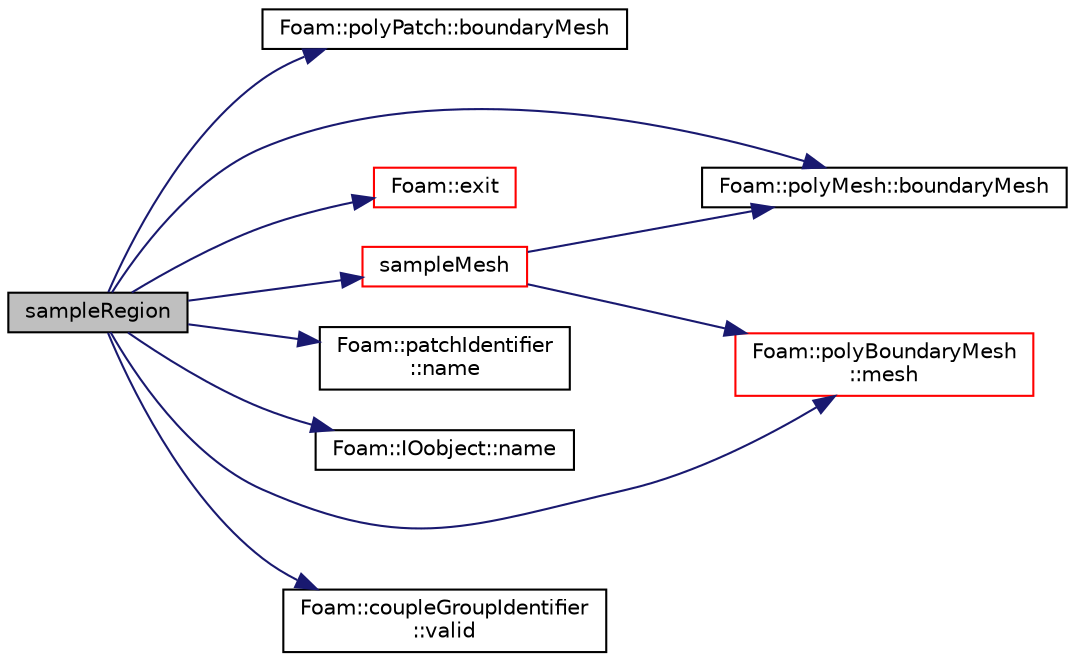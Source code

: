 digraph "sampleRegion"
{
  bgcolor="transparent";
  edge [fontname="Helvetica",fontsize="10",labelfontname="Helvetica",labelfontsize="10"];
  node [fontname="Helvetica",fontsize="10",shape=record];
  rankdir="LR";
  Node1906 [label="sampleRegion",height=0.2,width=0.4,color="black", fillcolor="grey75", style="filled", fontcolor="black"];
  Node1906 -> Node1907 [color="midnightblue",fontsize="10",style="solid",fontname="Helvetica"];
  Node1907 [label="Foam::polyPatch::boundaryMesh",height=0.2,width=0.4,color="black",URL="$a28633.html#a729e6b97bfa357ec46f60ff7f2e7779a",tooltip="Return boundaryMesh reference. "];
  Node1906 -> Node1908 [color="midnightblue",fontsize="10",style="solid",fontname="Helvetica"];
  Node1908 [label="Foam::polyMesh::boundaryMesh",height=0.2,width=0.4,color="black",URL="$a28565.html#a9f2b68c134340291eda6197f47f25484",tooltip="Return boundary mesh. "];
  Node1906 -> Node1909 [color="midnightblue",fontsize="10",style="solid",fontname="Helvetica"];
  Node1909 [label="Foam::exit",height=0.2,width=0.4,color="red",URL="$a21851.html#a06ca7250d8e89caf05243ec094843642"];
  Node1906 -> Node1958 [color="midnightblue",fontsize="10",style="solid",fontname="Helvetica"];
  Node1958 [label="Foam::polyBoundaryMesh\l::mesh",height=0.2,width=0.4,color="red",URL="$a28557.html#ae78c91f8ff731c07ccc4351d9fe861ba",tooltip="Return the mesh reference. "];
  Node1906 -> Node1973 [color="midnightblue",fontsize="10",style="solid",fontname="Helvetica"];
  Node1973 [label="Foam::patchIdentifier\l::name",height=0.2,width=0.4,color="black",URL="$a28273.html#acc80e00a8ac919288fb55bd14cc88bf6",tooltip="Return name. "];
  Node1906 -> Node2013 [color="midnightblue",fontsize="10",style="solid",fontname="Helvetica"];
  Node2013 [label="Foam::IOobject::name",height=0.2,width=0.4,color="black",URL="$a27249.html#acc80e00a8ac919288fb55bd14cc88bf6",tooltip="Return name. "];
  Node1906 -> Node2079 [color="midnightblue",fontsize="10",style="solid",fontname="Helvetica"];
  Node2079 [label="sampleMesh",height=0.2,width=0.4,color="red",URL="$a26225.html#a75f4352dcd205ea34f90ada907f95091",tooltip="Get the region mesh. "];
  Node2079 -> Node1908 [color="midnightblue",fontsize="10",style="solid",fontname="Helvetica"];
  Node2079 -> Node1958 [color="midnightblue",fontsize="10",style="solid",fontname="Helvetica"];
  Node1906 -> Node2082 [color="midnightblue",fontsize="10",style="solid",fontname="Helvetica"];
  Node2082 [label="Foam::coupleGroupIdentifier\l::valid",height=0.2,width=0.4,color="black",URL="$a28269.html#a315419f26d3c59fa143b49b90a019049",tooltip="Is a valid patchGroup. "];
}
